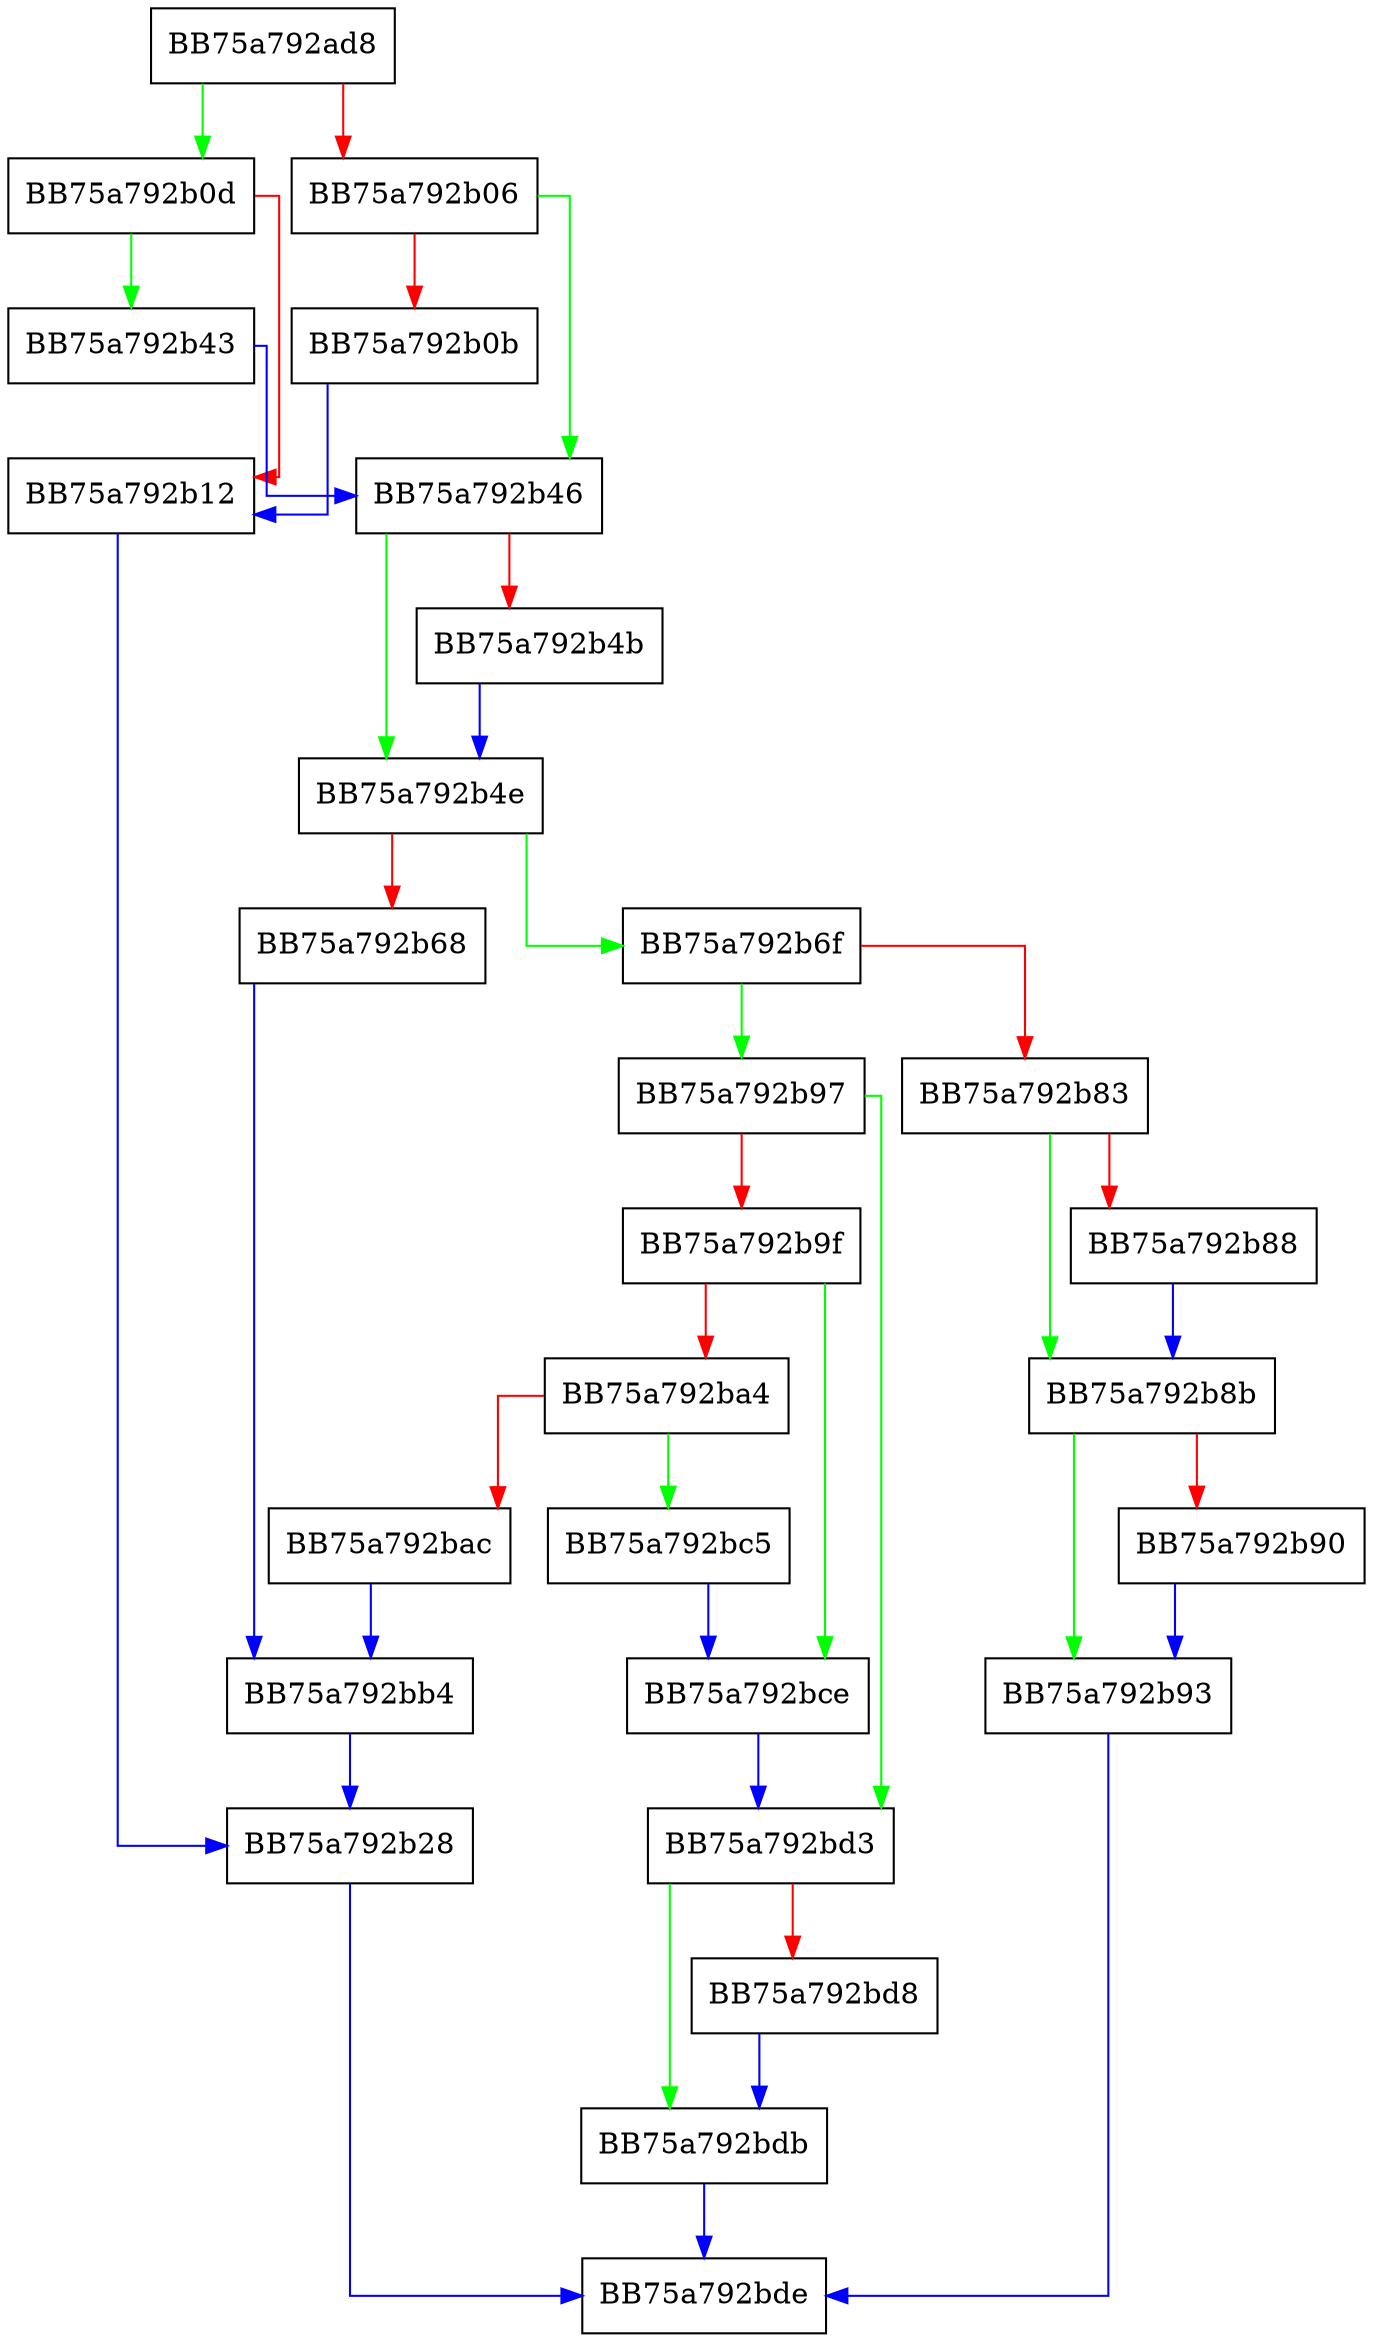 digraph _mbstowcs_internal {
  node [shape="box"];
  graph [splines=ortho];
  BB75a792ad8 -> BB75a792b0d [color="green"];
  BB75a792ad8 -> BB75a792b06 [color="red"];
  BB75a792b06 -> BB75a792b46 [color="green"];
  BB75a792b06 -> BB75a792b0b [color="red"];
  BB75a792b0b -> BB75a792b12 [color="blue"];
  BB75a792b0d -> BB75a792b43 [color="green"];
  BB75a792b0d -> BB75a792b12 [color="red"];
  BB75a792b12 -> BB75a792b28 [color="blue"];
  BB75a792b28 -> BB75a792bde [color="blue"];
  BB75a792b43 -> BB75a792b46 [color="blue"];
  BB75a792b46 -> BB75a792b4e [color="green"];
  BB75a792b46 -> BB75a792b4b [color="red"];
  BB75a792b4b -> BB75a792b4e [color="blue"];
  BB75a792b4e -> BB75a792b6f [color="green"];
  BB75a792b4e -> BB75a792b68 [color="red"];
  BB75a792b68 -> BB75a792bb4 [color="blue"];
  BB75a792b6f -> BB75a792b97 [color="green"];
  BB75a792b6f -> BB75a792b83 [color="red"];
  BB75a792b83 -> BB75a792b8b [color="green"];
  BB75a792b83 -> BB75a792b88 [color="red"];
  BB75a792b88 -> BB75a792b8b [color="blue"];
  BB75a792b8b -> BB75a792b93 [color="green"];
  BB75a792b8b -> BB75a792b90 [color="red"];
  BB75a792b90 -> BB75a792b93 [color="blue"];
  BB75a792b93 -> BB75a792bde [color="blue"];
  BB75a792b97 -> BB75a792bd3 [color="green"];
  BB75a792b97 -> BB75a792b9f [color="red"];
  BB75a792b9f -> BB75a792bce [color="green"];
  BB75a792b9f -> BB75a792ba4 [color="red"];
  BB75a792ba4 -> BB75a792bc5 [color="green"];
  BB75a792ba4 -> BB75a792bac [color="red"];
  BB75a792bac -> BB75a792bb4 [color="blue"];
  BB75a792bb4 -> BB75a792b28 [color="blue"];
  BB75a792bc5 -> BB75a792bce [color="blue"];
  BB75a792bce -> BB75a792bd3 [color="blue"];
  BB75a792bd3 -> BB75a792bdb [color="green"];
  BB75a792bd3 -> BB75a792bd8 [color="red"];
  BB75a792bd8 -> BB75a792bdb [color="blue"];
  BB75a792bdb -> BB75a792bde [color="blue"];
}